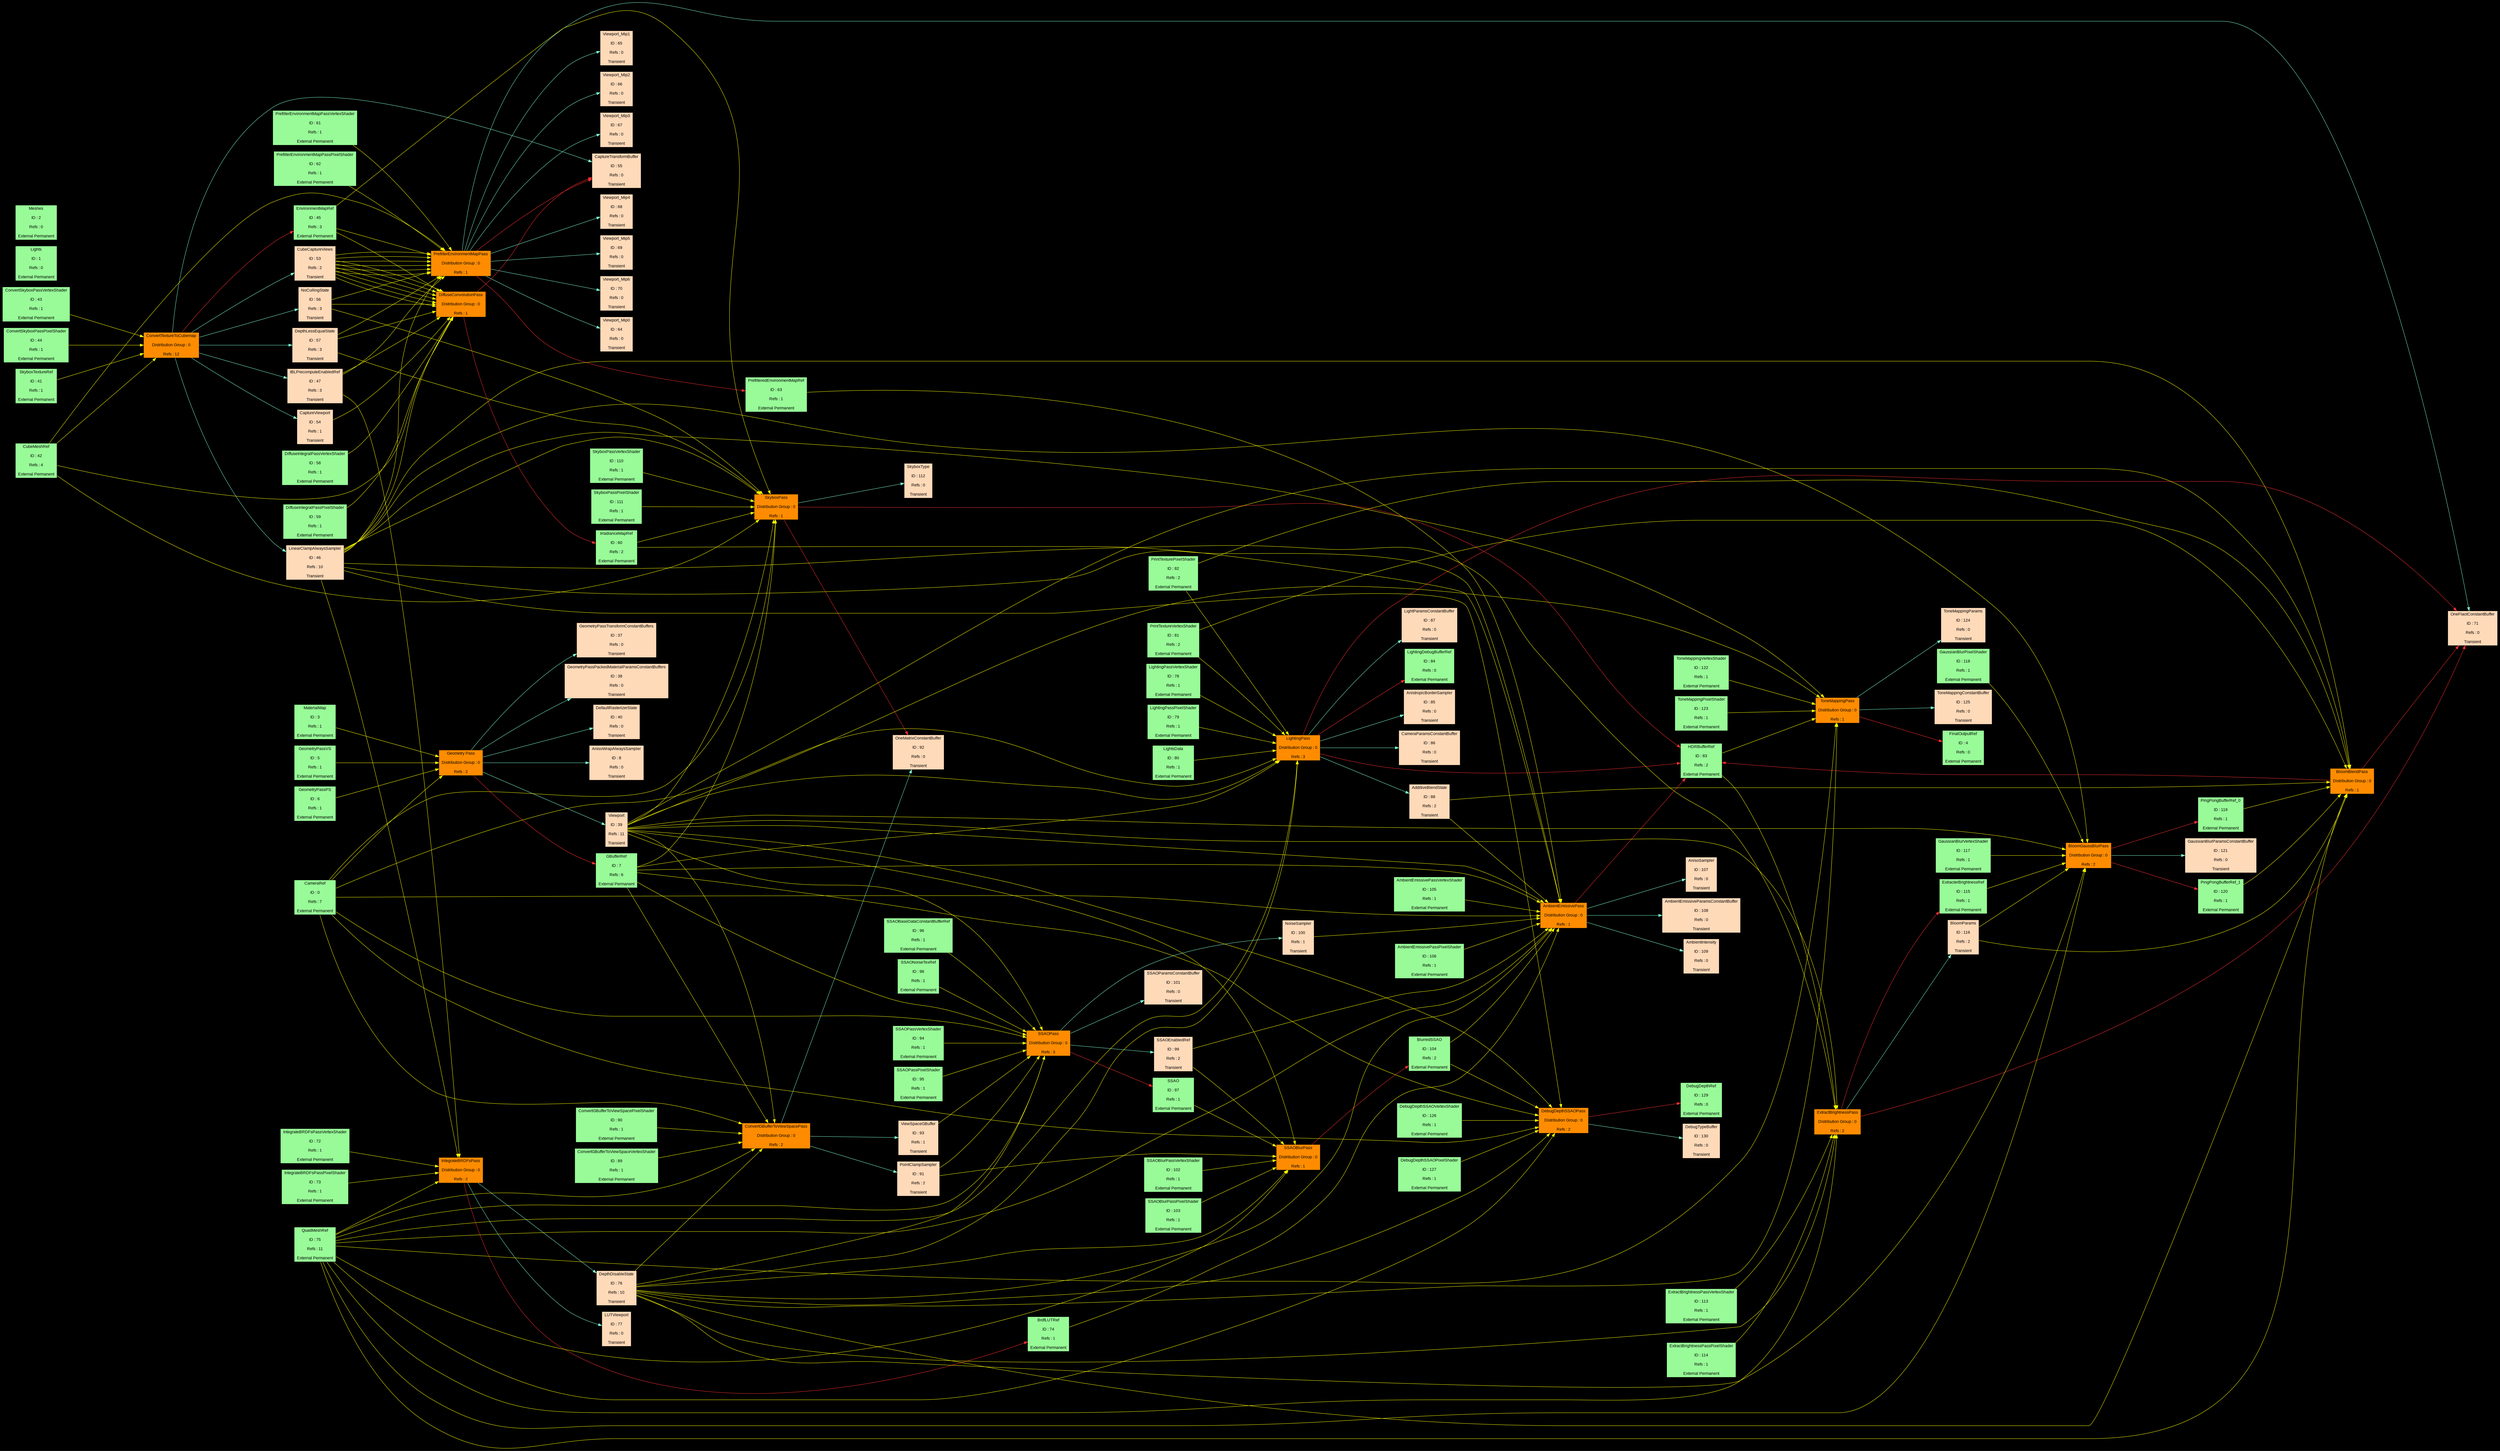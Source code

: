 digraph FrameGraph 
{
splines=true
graph [pad="0.1", nodestep="0.6", ranksep="3"]
rankdir = LR
bgcolor = black
node [shape=rectangle, fontname="arial", fontsize=12, fontcolor=black]
edge [fontname="arial", fontsize=12, fontcolor=white]
"Geometry Pass" [label="Geometry Pass
\nDistribution Group : 0
\nRefs : 2", style=filled, fillcolor=darkorange];
"ConvertTextureToCubemap" [label="ConvertTextureToCubemap
\nDistribution Group : 0
\nRefs : 12", style=filled, fillcolor=darkorange];
"DiffuseConvolutionPass" [label="DiffuseConvolutionPass
\nDistribution Group : 0
\nRefs : 1", style=filled, fillcolor=darkorange];
"PrefilterEnvironmentMapPass" [label="PrefilterEnvironmentMapPass
\nDistribution Group : 0
\nRefs : 1", style=filled, fillcolor=darkorange];
"IntegrateBRDFsPass" [label="IntegrateBRDFsPass
\nDistribution Group : 0
\nRefs : 2", style=filled, fillcolor=darkorange];
"LightingPass" [label="LightingPass
\nDistribution Group : 0
\nRefs : 3", style=filled, fillcolor=darkorange];
"ConvertGBufferToViewSpacePass" [label="ConvertGBufferToViewSpacePass
\nDistribution Group : 0
\nRefs : 2", style=filled, fillcolor=darkorange];
"SSAOPass" [label="SSAOPass
\nDistribution Group : 0
\nRefs : 3", style=filled, fillcolor=darkorange];
"SSAOBlurPass" [label="SSAOBlurPass
\nDistribution Group : 0
\nRefs : 1", style=filled, fillcolor=darkorange];
"AmbientEmissivePass" [label="AmbientEmissivePass
\nDistribution Group : 0
\nRefs : 1", style=filled, fillcolor=darkorange];
"SkyboxPass" [label="SkyboxPass
\nDistribution Group : 0
\nRefs : 1", style=filled, fillcolor=darkorange];
"ExtractBrightnessPass" [label="ExtractBrightnessPass
\nDistribution Group : 0
\nRefs : 2", style=filled, fillcolor=darkorange];
"BloomGaussBlurPass" [label="BloomGaussBlurPass
\nDistribution Group : 0
\nRefs : 2", style=filled, fillcolor=darkorange];
"BloomBlendPass" [label="BloomBlendPass
\nDistribution Group : 0
\nRefs : 1", style=filled, fillcolor=darkorange];
"ToneMappingPass" [label="ToneMappingPass
\nDistribution Group : 0
\nRefs : 1", style=filled, fillcolor=darkorange];
"DebugDepthSSAOPass" [label="DebugDepthSSAOPass
\nDistribution Group : 0
\nRefs : 2", style=filled, fillcolor=darkorange];
"CameraRef" [label="CameraRef
\nID : 0
\nRefs : 7
\nExternal Permanent", style=filled, fillcolor=palegreen]
"Lights" [label="Lights
\nID : 1
\nRefs : 0
\nExternal Permanent", style=filled, fillcolor=palegreen]
"Meshes" [label="Meshes
\nID : 2
\nRefs : 0
\nExternal Permanent", style=filled, fillcolor=palegreen]
"MaterialMap" [label="MaterialMap
\nID : 3
\nRefs : 1
\nExternal Permanent", style=filled, fillcolor=palegreen]
"FinalOutputRef" [label="FinalOutputRef
\nID : 4
\nRefs : 0
\nExternal Permanent", style=filled, fillcolor=palegreen]
"GeometryPassVS" [label="GeometryPassVS
\nID : 5
\nRefs : 1
\nExternal Permanent", style=filled, fillcolor=palegreen]
"GeometryPassPS" [label="GeometryPassPS
\nID : 6
\nRefs : 1
\nExternal Permanent", style=filled, fillcolor=palegreen]
"GBufferRef" [label="GBufferRef
\nID : 7
\nRefs : 6
\nExternal Permanent", style=filled, fillcolor=palegreen]
"AnisoWrapAlwaysSampler" [label="AnisoWrapAlwaysSampler
\nID : 8
\nRefs : 0
\nTransient", style=filled, fillcolor=peachpuff]
"GeometryPassTransformConstantBuffers" [label="GeometryPassTransformConstantBuffers
\nID : 9
\nRefs : 0
\nTransient", style=filled, fillcolor=peachpuff]
"GeometryPassPackedMaterialParamsConstantBuffers" [label="GeometryPassPackedMaterialParamsConstantBuffers
\nID : 10
\nRefs : 0
\nTransient", style=filled, fillcolor=peachpuff]
"GeometryPassTransformConstantBuffers" [label="GeometryPassTransformConstantBuffers
\nID : 11
\nRefs : 0
\nTransient", style=filled, fillcolor=peachpuff]
"GeometryPassPackedMaterialParamsConstantBuffers" [label="GeometryPassPackedMaterialParamsConstantBuffers
\nID : 12
\nRefs : 0
\nTransient", style=filled, fillcolor=peachpuff]
"GeometryPassTransformConstantBuffers" [label="GeometryPassTransformConstantBuffers
\nID : 13
\nRefs : 0
\nTransient", style=filled, fillcolor=peachpuff]
"GeometryPassPackedMaterialParamsConstantBuffers" [label="GeometryPassPackedMaterialParamsConstantBuffers
\nID : 14
\nRefs : 0
\nTransient", style=filled, fillcolor=peachpuff]
"GeometryPassTransformConstantBuffers" [label="GeometryPassTransformConstantBuffers
\nID : 15
\nRefs : 0
\nTransient", style=filled, fillcolor=peachpuff]
"GeometryPassPackedMaterialParamsConstantBuffers" [label="GeometryPassPackedMaterialParamsConstantBuffers
\nID : 16
\nRefs : 0
\nTransient", style=filled, fillcolor=peachpuff]
"GeometryPassTransformConstantBuffers" [label="GeometryPassTransformConstantBuffers
\nID : 17
\nRefs : 0
\nTransient", style=filled, fillcolor=peachpuff]
"GeometryPassPackedMaterialParamsConstantBuffers" [label="GeometryPassPackedMaterialParamsConstantBuffers
\nID : 18
\nRefs : 0
\nTransient", style=filled, fillcolor=peachpuff]
"GeometryPassTransformConstantBuffers" [label="GeometryPassTransformConstantBuffers
\nID : 19
\nRefs : 0
\nTransient", style=filled, fillcolor=peachpuff]
"GeometryPassPackedMaterialParamsConstantBuffers" [label="GeometryPassPackedMaterialParamsConstantBuffers
\nID : 20
\nRefs : 0
\nTransient", style=filled, fillcolor=peachpuff]
"GeometryPassTransformConstantBuffers" [label="GeometryPassTransformConstantBuffers
\nID : 21
\nRefs : 0
\nTransient", style=filled, fillcolor=peachpuff]
"GeometryPassPackedMaterialParamsConstantBuffers" [label="GeometryPassPackedMaterialParamsConstantBuffers
\nID : 22
\nRefs : 0
\nTransient", style=filled, fillcolor=peachpuff]
"GeometryPassTransformConstantBuffers" [label="GeometryPassTransformConstantBuffers
\nID : 23
\nRefs : 0
\nTransient", style=filled, fillcolor=peachpuff]
"GeometryPassPackedMaterialParamsConstantBuffers" [label="GeometryPassPackedMaterialParamsConstantBuffers
\nID : 24
\nRefs : 0
\nTransient", style=filled, fillcolor=peachpuff]
"GeometryPassTransformConstantBuffers" [label="GeometryPassTransformConstantBuffers
\nID : 25
\nRefs : 0
\nTransient", style=filled, fillcolor=peachpuff]
"GeometryPassPackedMaterialParamsConstantBuffers" [label="GeometryPassPackedMaterialParamsConstantBuffers
\nID : 26
\nRefs : 0
\nTransient", style=filled, fillcolor=peachpuff]
"GeometryPassTransformConstantBuffers" [label="GeometryPassTransformConstantBuffers
\nID : 27
\nRefs : 0
\nTransient", style=filled, fillcolor=peachpuff]
"GeometryPassPackedMaterialParamsConstantBuffers" [label="GeometryPassPackedMaterialParamsConstantBuffers
\nID : 28
\nRefs : 0
\nTransient", style=filled, fillcolor=peachpuff]
"GeometryPassTransformConstantBuffers" [label="GeometryPassTransformConstantBuffers
\nID : 29
\nRefs : 0
\nTransient", style=filled, fillcolor=peachpuff]
"GeometryPassPackedMaterialParamsConstantBuffers" [label="GeometryPassPackedMaterialParamsConstantBuffers
\nID : 30
\nRefs : 0
\nTransient", style=filled, fillcolor=peachpuff]
"GeometryPassTransformConstantBuffers" [label="GeometryPassTransformConstantBuffers
\nID : 31
\nRefs : 0
\nTransient", style=filled, fillcolor=peachpuff]
"GeometryPassPackedMaterialParamsConstantBuffers" [label="GeometryPassPackedMaterialParamsConstantBuffers
\nID : 32
\nRefs : 0
\nTransient", style=filled, fillcolor=peachpuff]
"GeometryPassTransformConstantBuffers" [label="GeometryPassTransformConstantBuffers
\nID : 33
\nRefs : 0
\nTransient", style=filled, fillcolor=peachpuff]
"GeometryPassPackedMaterialParamsConstantBuffers" [label="GeometryPassPackedMaterialParamsConstantBuffers
\nID : 34
\nRefs : 0
\nTransient", style=filled, fillcolor=peachpuff]
"GeometryPassTransformConstantBuffers" [label="GeometryPassTransformConstantBuffers
\nID : 35
\nRefs : 0
\nTransient", style=filled, fillcolor=peachpuff]
"GeometryPassPackedMaterialParamsConstantBuffers" [label="GeometryPassPackedMaterialParamsConstantBuffers
\nID : 36
\nRefs : 0
\nTransient", style=filled, fillcolor=peachpuff]
"GeometryPassTransformConstantBuffers" [label="GeometryPassTransformConstantBuffers
\nID : 37
\nRefs : 0
\nTransient", style=filled, fillcolor=peachpuff]
"GeometryPassPackedMaterialParamsConstantBuffers" [label="GeometryPassPackedMaterialParamsConstantBuffers
\nID : 38
\nRefs : 0
\nTransient", style=filled, fillcolor=peachpuff]
"Viewport" [label="Viewport
\nID : 39
\nRefs : 11
\nTransient", style=filled, fillcolor=peachpuff]
"DefaultRasterizerState" [label="DefaultRasterizerState
\nID : 40
\nRefs : 0
\nTransient", style=filled, fillcolor=peachpuff]
"SkyboxTextureRef" [label="SkyboxTextureRef
\nID : 41
\nRefs : 1
\nExternal Permanent", style=filled, fillcolor=palegreen]
"CubeMeshRef" [label="CubeMeshRef
\nID : 42
\nRefs : 4
\nExternal Permanent", style=filled, fillcolor=palegreen]
"ConvertSkyboxPassVertexShader" [label="ConvertSkyboxPassVertexShader
\nID : 43
\nRefs : 1
\nExternal Permanent", style=filled, fillcolor=palegreen]
"ConvertSkyboxPassPixelShader" [label="ConvertSkyboxPassPixelShader
\nID : 44
\nRefs : 1
\nExternal Permanent", style=filled, fillcolor=palegreen]
"EnvironmentMapRef" [label="EnvironmentMapRef
\nID : 45
\nRefs : 3
\nExternal Permanent", style=filled, fillcolor=palegreen]
"LinearClampAlwaysSampler" [label="LinearClampAlwaysSampler
\nID : 46
\nRefs : 10
\nTransient", style=filled, fillcolor=peachpuff]
"IBLPrecomputeEnabledRef" [label="IBLPrecomputeEnabledRef
\nID : 47
\nRefs : 3
\nTransient", style=filled, fillcolor=peachpuff]
"CubeCaptureViews" [label="CubeCaptureViews
\nID : 48
\nRefs : 2
\nTransient", style=filled, fillcolor=peachpuff]
"CubeCaptureViews" [label="CubeCaptureViews
\nID : 49
\nRefs : 2
\nTransient", style=filled, fillcolor=peachpuff]
"CubeCaptureViews" [label="CubeCaptureViews
\nID : 50
\nRefs : 2
\nTransient", style=filled, fillcolor=peachpuff]
"CubeCaptureViews" [label="CubeCaptureViews
\nID : 51
\nRefs : 2
\nTransient", style=filled, fillcolor=peachpuff]
"CubeCaptureViews" [label="CubeCaptureViews
\nID : 52
\nRefs : 2
\nTransient", style=filled, fillcolor=peachpuff]
"CubeCaptureViews" [label="CubeCaptureViews
\nID : 53
\nRefs : 2
\nTransient", style=filled, fillcolor=peachpuff]
"CaptureViewport" [label="CaptureViewport
\nID : 54
\nRefs : 1
\nTransient", style=filled, fillcolor=peachpuff]
"CaptureTransformBuffer" [label="CaptureTransformBuffer
\nID : 55
\nRefs : 0
\nTransient", style=filled, fillcolor=peachpuff]
"NoCullingState" [label="NoCullingState
\nID : 56
\nRefs : 3
\nTransient", style=filled, fillcolor=peachpuff]
"DepthLessEqualState" [label="DepthLessEqualState
\nID : 57
\nRefs : 3
\nTransient", style=filled, fillcolor=peachpuff]
"DiffuseIntegralPassVertexShader" [label="DiffuseIntegralPassVertexShader
\nID : 58
\nRefs : 1
\nExternal Permanent", style=filled, fillcolor=palegreen]
"DiffuseIntegralPassPixelShader" [label="DiffuseIntegralPassPixelShader
\nID : 59
\nRefs : 1
\nExternal Permanent", style=filled, fillcolor=palegreen]
"IrradianceMapRef" [label="IrradianceMapRef
\nID : 60
\nRefs : 2
\nExternal Permanent", style=filled, fillcolor=palegreen]
"PrefilterEnvironmentMapPassVertexShader" [label="PrefilterEnvironmentMapPassVertexShader
\nID : 61
\nRefs : 1
\nExternal Permanent", style=filled, fillcolor=palegreen]
"PrefilterEnvironmentMapPassPixelShader" [label="PrefilterEnvironmentMapPassPixelShader
\nID : 62
\nRefs : 1
\nExternal Permanent", style=filled, fillcolor=palegreen]
"PrefilteredEnvironmentMapRef" [label="PrefilteredEnvironmentMapRef
\nID : 63
\nRefs : 1
\nExternal Permanent", style=filled, fillcolor=palegreen]
"Viewport_Mip0" [label="Viewport_Mip0
\nID : 64
\nRefs : 0
\nTransient", style=filled, fillcolor=peachpuff]
"Viewport_Mip1" [label="Viewport_Mip1
\nID : 65
\nRefs : 0
\nTransient", style=filled, fillcolor=peachpuff]
"Viewport_Mip2" [label="Viewport_Mip2
\nID : 66
\nRefs : 0
\nTransient", style=filled, fillcolor=peachpuff]
"Viewport_Mip3" [label="Viewport_Mip3
\nID : 67
\nRefs : 0
\nTransient", style=filled, fillcolor=peachpuff]
"Viewport_Mip4" [label="Viewport_Mip4
\nID : 68
\nRefs : 0
\nTransient", style=filled, fillcolor=peachpuff]
"Viewport_Mip5" [label="Viewport_Mip5
\nID : 69
\nRefs : 0
\nTransient", style=filled, fillcolor=peachpuff]
"Viewport_Mip6" [label="Viewport_Mip6
\nID : 70
\nRefs : 0
\nTransient", style=filled, fillcolor=peachpuff]
"OneFlaotConstantBuffer" [label="OneFlaotConstantBuffer
\nID : 71
\nRefs : 0
\nTransient", style=filled, fillcolor=peachpuff]
"IntegrateBRDFsPassVertexShader" [label="IntegrateBRDFsPassVertexShader
\nID : 72
\nRefs : 1
\nExternal Permanent", style=filled, fillcolor=palegreen]
"IntegrateBRDFsPassPixelShader" [label="IntegrateBRDFsPassPixelShader
\nID : 73
\nRefs : 1
\nExternal Permanent", style=filled, fillcolor=palegreen]
"BrdfLUTRef" [label="BrdfLUTRef
\nID : 74
\nRefs : 1
\nExternal Permanent", style=filled, fillcolor=palegreen]
"QuadMeshRef" [label="QuadMeshRef
\nID : 75
\nRefs : 11
\nExternal Permanent", style=filled, fillcolor=palegreen]
"DepthDisableState" [label="DepthDisableState
\nID : 76
\nRefs : 10
\nTransient", style=filled, fillcolor=peachpuff]
"LUTViewport" [label="LUTViewport
\nID : 77
\nRefs : 0
\nTransient", style=filled, fillcolor=peachpuff]
"LightingPassVertexShader" [label="LightingPassVertexShader
\nID : 78
\nRefs : 1
\nExternal Permanent", style=filled, fillcolor=palegreen]
"LightingPassPixelShader" [label="LightingPassPixelShader
\nID : 79
\nRefs : 1
\nExternal Permanent", style=filled, fillcolor=palegreen]
"LightsData" [label="LightsData
\nID : 80
\nRefs : 1
\nExternal Permanent", style=filled, fillcolor=palegreen]
"PrintTextureVertexShader" [label="PrintTextureVertexShader
\nID : 81
\nRefs : 2
\nExternal Permanent", style=filled, fillcolor=palegreen]
"PrintTexturePixelShader" [label="PrintTexturePixelShader
\nID : 82
\nRefs : 2
\nExternal Permanent", style=filled, fillcolor=palegreen]
"HDRBufferRef" [label="HDRBufferRef
\nID : 83
\nRefs : 2
\nExternal Permanent", style=filled, fillcolor=palegreen]
"LightingDebugBufferRef" [label="LightingDebugBufferRef
\nID : 84
\nRefs : 0
\nExternal Permanent", style=filled, fillcolor=palegreen]
"AnistropicBorderSampler" [label="AnistropicBorderSampler
\nID : 85
\nRefs : 0
\nTransient", style=filled, fillcolor=peachpuff]
"CameraParamsConstantBuffer" [label="CameraParamsConstantBuffer
\nID : 86
\nRefs : 0
\nTransient", style=filled, fillcolor=peachpuff]
"LightParamsConstantBuffer" [label="LightParamsConstantBuffer
\nID : 87
\nRefs : 0
\nTransient", style=filled, fillcolor=peachpuff]
"AdditiveBlendState" [label="AdditiveBlendState
\nID : 88
\nRefs : 2
\nTransient", style=filled, fillcolor=peachpuff]
"ConvertGBufferToViewSpaceVertexShader" [label="ConvertGBufferToViewSpaceVertexShader
\nID : 89
\nRefs : 1
\nExternal Permanent", style=filled, fillcolor=palegreen]
"ConvertGBufferToViewSpacePixelShader" [label="ConvertGBufferToViewSpacePixelShader
\nID : 90
\nRefs : 1
\nExternal Permanent", style=filled, fillcolor=palegreen]
"PointClampSampler" [label="PointClampSampler
\nID : 91
\nRefs : 2
\nTransient", style=filled, fillcolor=peachpuff]
"OneMatrixConstantBuffer" [label="OneMatrixConstantBuffer
\nID : 92
\nRefs : 0
\nTransient", style=filled, fillcolor=peachpuff]
"ViewSpaceGBuffer" [label="ViewSpaceGBuffer
\nID : 93
\nRefs : 1
\nTransient", style=filled, fillcolor=peachpuff]
"SSAOPassVertexShader" [label="SSAOPassVertexShader
\nID : 94
\nRefs : 1
\nExternal Permanent", style=filled, fillcolor=palegreen]
"SSAOPassPixelShader" [label="SSAOPassPixelShader
\nID : 95
\nRefs : 1
\nExternal Permanent", style=filled, fillcolor=palegreen]
"SSAOBaseDataConstantBufferRef" [label="SSAOBaseDataConstantBufferRef
\nID : 96
\nRefs : 1
\nExternal Permanent", style=filled, fillcolor=palegreen]
"SSAO" [label="SSAO
\nID : 97
\nRefs : 1
\nExternal Permanent", style=filled, fillcolor=palegreen]
"SSAONoiseTexRef" [label="SSAONoiseTexRef
\nID : 98
\nRefs : 1
\nExternal Permanent", style=filled, fillcolor=palegreen]
"SSAOEnabledRef" [label="SSAOEnabledRef
\nID : 99
\nRefs : 2
\nTransient", style=filled, fillcolor=peachpuff]
"NoiseSampler" [label="NoiseSampler
\nID : 100
\nRefs : 1
\nTransient", style=filled, fillcolor=peachpuff]
"SSAOParamsConstantBuffer" [label="SSAOParamsConstantBuffer
\nID : 101
\nRefs : 0
\nTransient", style=filled, fillcolor=peachpuff]
"SSAOBlurPassVertexShader" [label="SSAOBlurPassVertexShader
\nID : 102
\nRefs : 1
\nExternal Permanent", style=filled, fillcolor=palegreen]
"SSAOBlurPassPixelShader" [label="SSAOBlurPassPixelShader
\nID : 103
\nRefs : 1
\nExternal Permanent", style=filled, fillcolor=palegreen]
"BlurredSSAO" [label="BlurredSSAO
\nID : 104
\nRefs : 2
\nExternal Permanent", style=filled, fillcolor=palegreen]
"AmbientEmissivePassVertexShader" [label="AmbientEmissivePassVertexShader
\nID : 105
\nRefs : 1
\nExternal Permanent", style=filled, fillcolor=palegreen]
"AmbientEmissivePassPixelShader" [label="AmbientEmissivePassPixelShader
\nID : 106
\nRefs : 1
\nExternal Permanent", style=filled, fillcolor=palegreen]
"AnisoSampler" [label="AnisoSampler
\nID : 107
\nRefs : 0
\nTransient", style=filled, fillcolor=peachpuff]
"AmbientEmissiveParamsConstantBuffer" [label="AmbientEmissiveParamsConstantBuffer
\nID : 108
\nRefs : 0
\nTransient", style=filled, fillcolor=peachpuff]
"AmbientIntensity" [label="AmbientIntensity
\nID : 109
\nRefs : 0
\nTransient", style=filled, fillcolor=peachpuff]
"SkyboxPassVertexShader" [label="SkyboxPassVertexShader
\nID : 110
\nRefs : 1
\nExternal Permanent", style=filled, fillcolor=palegreen]
"SkyboxPassPixelShader" [label="SkyboxPassPixelShader
\nID : 111
\nRefs : 1
\nExternal Permanent", style=filled, fillcolor=palegreen]
"SkyboxType" [label="SkyboxType
\nID : 112
\nRefs : 0
\nTransient", style=filled, fillcolor=peachpuff]
"ExtractBrightnessPassVertexShader" [label="ExtractBrightnessPassVertexShader
\nID : 113
\nRefs : 1
\nExternal Permanent", style=filled, fillcolor=palegreen]
"ExtractBrightnessPassPixelShader" [label="ExtractBrightnessPassPixelShader
\nID : 114
\nRefs : 1
\nExternal Permanent", style=filled, fillcolor=palegreen]
"ExtracterBrightnessRef" [label="ExtracterBrightnessRef
\nID : 115
\nRefs : 1
\nExternal Permanent", style=filled, fillcolor=palegreen]
"BloomParams" [label="BloomParams
\nID : 116
\nRefs : 2
\nTransient", style=filled, fillcolor=peachpuff]
"GaussianBlurVertexShader" [label="GaussianBlurVertexShader
\nID : 117
\nRefs : 1
\nExternal Permanent", style=filled, fillcolor=palegreen]
"GaussianBlurPixelShader" [label="GaussianBlurPixelShader
\nID : 118
\nRefs : 1
\nExternal Permanent", style=filled, fillcolor=palegreen]
"PingPongBufferRef_0" [label="PingPongBufferRef_0
\nID : 119
\nRefs : 1
\nExternal Permanent", style=filled, fillcolor=palegreen]
"PingPongBufferRef_1" [label="PingPongBufferRef_1
\nID : 120
\nRefs : 1
\nExternal Permanent", style=filled, fillcolor=palegreen]
"GaussianBlurParamsConstantBuffer" [label="GaussianBlurParamsConstantBuffer
\nID : 121
\nRefs : 0
\nTransient", style=filled, fillcolor=peachpuff]
"ToneMappingVertexShader" [label="ToneMappingVertexShader
\nID : 122
\nRefs : 1
\nExternal Permanent", style=filled, fillcolor=palegreen]
"ToneMappingPixelShader" [label="ToneMappingPixelShader
\nID : 123
\nRefs : 1
\nExternal Permanent", style=filled, fillcolor=palegreen]
"ToneMappingParams" [label="ToneMappingParams
\nID : 124
\nRefs : 0
\nTransient", style=filled, fillcolor=peachpuff]
"ToneMappingConstantBuffer" [label="ToneMappingConstantBuffer
\nID : 125
\nRefs : 0
\nTransient", style=filled, fillcolor=peachpuff]
"DebugDepthSSAOVertexShader" [label="DebugDepthSSAOVertexShader
\nID : 126
\nRefs : 1
\nExternal Permanent", style=filled, fillcolor=palegreen]
"DebugDepthSSAOPixelShader" [label="DebugDepthSSAOPixelShader
\nID : 127
\nRefs : 1
\nExternal Permanent", style=filled, fillcolor=palegreen]
"DebugDepthRef" [label="DebugDepthRef
\nID : 128
\nRefs : 0
\nExternal Permanent", style=filled, fillcolor=palegreen]
"DebugDepthRef" [label="DebugDepthRef
\nID : 129
\nRefs : 0
\nExternal Permanent", style=filled, fillcolor=palegreen]
"DebugTypeBuffer" [label="DebugTypeBuffer
\nID : 130
\nRefs : 0
\nTransient", style=filled, fillcolor=peachpuff]
"Geometry Pass" -> { "AnisoWrapAlwaysSampler" "GeometryPassTransformConstantBuffers" "GeometryPassPackedMaterialParamsConstantBuffers" "GeometryPassTransformConstantBuffers" "GeometryPassPackedMaterialParamsConstantBuffers" "GeometryPassTransformConstantBuffers" "GeometryPassPackedMaterialParamsConstantBuffers" "GeometryPassTransformConstantBuffers" "GeometryPassPackedMaterialParamsConstantBuffers" "GeometryPassTransformConstantBuffers" "GeometryPassPackedMaterialParamsConstantBuffers" "GeometryPassTransformConstantBuffers" "GeometryPassPackedMaterialParamsConstantBuffers" "GeometryPassTransformConstantBuffers" "GeometryPassPackedMaterialParamsConstantBuffers" "GeometryPassTransformConstantBuffers" "GeometryPassPackedMaterialParamsConstantBuffers" "GeometryPassTransformConstantBuffers" "GeometryPassPackedMaterialParamsConstantBuffers" "GeometryPassTransformConstantBuffers" "GeometryPassPackedMaterialParamsConstantBuffers" "GeometryPassTransformConstantBuffers" "GeometryPassPackedMaterialParamsConstantBuffers" "GeometryPassTransformConstantBuffers" "GeometryPassPackedMaterialParamsConstantBuffers" "GeometryPassTransformConstantBuffers" "GeometryPassPackedMaterialParamsConstantBuffers" "GeometryPassTransformConstantBuffers" "GeometryPassPackedMaterialParamsConstantBuffers" "GeometryPassTransformConstantBuffers" "GeometryPassPackedMaterialParamsConstantBuffers" "Viewport" "DefaultRasterizerState" } [color=aquamarine]
"Geometry Pass" -> { "GBufferRef" } [color=firebrick1]
"ConvertTextureToCubemap" -> { "LinearClampAlwaysSampler" "IBLPrecomputeEnabledRef" "CubeCaptureViews" "CubeCaptureViews" "CubeCaptureViews" "CubeCaptureViews" "CubeCaptureViews" "CubeCaptureViews" "CaptureViewport" "CaptureTransformBuffer" "NoCullingState" "DepthLessEqualState" } [color=aquamarine]
"ConvertTextureToCubemap" -> { "EnvironmentMapRef" } [color=firebrick1]
"DiffuseConvolutionPass" -> { } [color=aquamarine]
"DiffuseConvolutionPass" -> { "CaptureTransformBuffer" "IrradianceMapRef" } [color=firebrick1]
"PrefilterEnvironmentMapPass" -> { "Viewport_Mip0" "Viewport_Mip1" "Viewport_Mip2" "Viewport_Mip3" "Viewport_Mip4" "Viewport_Mip5" "Viewport_Mip6" "OneFlaotConstantBuffer" } [color=aquamarine]
"PrefilterEnvironmentMapPass" -> { "CaptureTransformBuffer" "PrefilteredEnvironmentMapRef" } [color=firebrick1]
"IntegrateBRDFsPass" -> { "DepthDisableState" "LUTViewport" } [color=aquamarine]
"IntegrateBRDFsPass" -> { "BrdfLUTRef" } [color=firebrick1]
"LightingPass" -> { "AnistropicBorderSampler" "CameraParamsConstantBuffer" "LightParamsConstantBuffer" "AdditiveBlendState" } [color=aquamarine]
"LightingPass" -> { "OneFlaotConstantBuffer" "LightingDebugBufferRef" "HDRBufferRef" } [color=firebrick1]
"ConvertGBufferToViewSpacePass" -> { "PointClampSampler" "OneMatrixConstantBuffer" "ViewSpaceGBuffer" } [color=aquamarine]
"ConvertGBufferToViewSpacePass" -> { } [color=firebrick1]
"SSAOPass" -> { "SSAOEnabledRef" "NoiseSampler" "SSAOParamsConstantBuffer" } [color=aquamarine]
"SSAOPass" -> { "SSAO" } [color=firebrick1]
"SSAOBlurPass" -> { } [color=aquamarine]
"SSAOBlurPass" -> { "BlurredSSAO" } [color=firebrick1]
"AmbientEmissivePass" -> { "AnisoSampler" "AmbientEmissiveParamsConstantBuffer" "AmbientIntensity" } [color=aquamarine]
"AmbientEmissivePass" -> { "HDRBufferRef" } [color=firebrick1]
"SkyboxPass" -> { "SkyboxType" } [color=aquamarine]
"SkyboxPass" -> { "OneMatrixConstantBuffer" "HDRBufferRef" } [color=firebrick1]
"ExtractBrightnessPass" -> { "BloomParams" } [color=aquamarine]
"ExtractBrightnessPass" -> { "OneFlaotConstantBuffer" "ExtracterBrightnessRef" } [color=firebrick1]
"BloomGaussBlurPass" -> { "GaussianBlurParamsConstantBuffer" } [color=aquamarine]
"BloomGaussBlurPass" -> { "PingPongBufferRef_0" "PingPongBufferRef_1" } [color=firebrick1]
"BloomBlendPass" -> { } [color=aquamarine]
"BloomBlendPass" -> { "OneFlaotConstantBuffer" "HDRBufferRef" } [color=firebrick1]
"ToneMappingPass" -> { "ToneMappingParams" "ToneMappingConstantBuffer" } [color=aquamarine]
"ToneMappingPass" -> { "FinalOutputRef" } [color=firebrick1]
"DebugDepthSSAOPass" -> { "DebugTypeBuffer" } [color=aquamarine]
"DebugDepthSSAOPass" -> { "DebugDepthRef" "DebugDepthRef" } [color=firebrick1]

"CameraRef" -> { "Geometry Pass" "LightingPass" "ConvertGBufferToViewSpacePass" "SSAOPass" "AmbientEmissivePass" "SkyboxPass" "DebugDepthSSAOPass" } [color=yellow]
"Lights" -> { } [color=yellow]
"Meshes" -> { } [color=yellow]
"MaterialMap" -> { "Geometry Pass" } [color=yellow]
"FinalOutputRef" -> { } [color=yellow]
"GeometryPassVS" -> { "Geometry Pass" } [color=yellow]
"GeometryPassPS" -> { "Geometry Pass" } [color=yellow]
"GBufferRef" -> { "LightingPass" "ConvertGBufferToViewSpacePass" "SSAOPass" "AmbientEmissivePass" "SkyboxPass" "DebugDepthSSAOPass" } [color=yellow]
"AnisoWrapAlwaysSampler" -> { } [color=yellow]
"GeometryPassTransformConstantBuffers" -> { } [color=yellow]
"GeometryPassPackedMaterialParamsConstantBuffers" -> { } [color=yellow]
"GeometryPassTransformConstantBuffers" -> { } [color=yellow]
"GeometryPassPackedMaterialParamsConstantBuffers" -> { } [color=yellow]
"GeometryPassTransformConstantBuffers" -> { } [color=yellow]
"GeometryPassPackedMaterialParamsConstantBuffers" -> { } [color=yellow]
"GeometryPassTransformConstantBuffers" -> { } [color=yellow]
"GeometryPassPackedMaterialParamsConstantBuffers" -> { } [color=yellow]
"GeometryPassTransformConstantBuffers" -> { } [color=yellow]
"GeometryPassPackedMaterialParamsConstantBuffers" -> { } [color=yellow]
"GeometryPassTransformConstantBuffers" -> { } [color=yellow]
"GeometryPassPackedMaterialParamsConstantBuffers" -> { } [color=yellow]
"GeometryPassTransformConstantBuffers" -> { } [color=yellow]
"GeometryPassPackedMaterialParamsConstantBuffers" -> { } [color=yellow]
"GeometryPassTransformConstantBuffers" -> { } [color=yellow]
"GeometryPassPackedMaterialParamsConstantBuffers" -> { } [color=yellow]
"GeometryPassTransformConstantBuffers" -> { } [color=yellow]
"GeometryPassPackedMaterialParamsConstantBuffers" -> { } [color=yellow]
"GeometryPassTransformConstantBuffers" -> { } [color=yellow]
"GeometryPassPackedMaterialParamsConstantBuffers" -> { } [color=yellow]
"GeometryPassTransformConstantBuffers" -> { } [color=yellow]
"GeometryPassPackedMaterialParamsConstantBuffers" -> { } [color=yellow]
"GeometryPassTransformConstantBuffers" -> { } [color=yellow]
"GeometryPassPackedMaterialParamsConstantBuffers" -> { } [color=yellow]
"GeometryPassTransformConstantBuffers" -> { } [color=yellow]
"GeometryPassPackedMaterialParamsConstantBuffers" -> { } [color=yellow]
"GeometryPassTransformConstantBuffers" -> { } [color=yellow]
"GeometryPassPackedMaterialParamsConstantBuffers" -> { } [color=yellow]
"GeometryPassTransformConstantBuffers" -> { } [color=yellow]
"GeometryPassPackedMaterialParamsConstantBuffers" -> { } [color=yellow]
"Viewport" -> { "LightingPass" "ConvertGBufferToViewSpacePass" "SSAOPass" "SSAOBlurPass" "AmbientEmissivePass" "SkyboxPass" "ExtractBrightnessPass" "BloomGaussBlurPass" "BloomBlendPass" "ToneMappingPass" "DebugDepthSSAOPass" } [color=yellow]
"DefaultRasterizerState" -> { } [color=yellow]
"SkyboxTextureRef" -> { "ConvertTextureToCubemap" } [color=yellow]
"CubeMeshRef" -> { "ConvertTextureToCubemap" "DiffuseConvolutionPass" "PrefilterEnvironmentMapPass" "SkyboxPass" } [color=yellow]
"ConvertSkyboxPassVertexShader" -> { "ConvertTextureToCubemap" } [color=yellow]
"ConvertSkyboxPassPixelShader" -> { "ConvertTextureToCubemap" } [color=yellow]
"EnvironmentMapRef" -> { "DiffuseConvolutionPass" "PrefilterEnvironmentMapPass" "SkyboxPass" } [color=yellow]
"LinearClampAlwaysSampler" -> { "DiffuseConvolutionPass" "PrefilterEnvironmentMapPass" "IntegrateBRDFsPass" "AmbientEmissivePass" "SkyboxPass" "ExtractBrightnessPass" "BloomGaussBlurPass" "BloomBlendPass" "ToneMappingPass" "DebugDepthSSAOPass" } [color=yellow]
"IBLPrecomputeEnabledRef" -> { "DiffuseConvolutionPass" "PrefilterEnvironmentMapPass" "IntegrateBRDFsPass" } [color=yellow]
"CubeCaptureViews" -> { "DiffuseConvolutionPass" "PrefilterEnvironmentMapPass" } [color=yellow]
"CubeCaptureViews" -> { "DiffuseConvolutionPass" "PrefilterEnvironmentMapPass" } [color=yellow]
"CubeCaptureViews" -> { "DiffuseConvolutionPass" "PrefilterEnvironmentMapPass" } [color=yellow]
"CubeCaptureViews" -> { "DiffuseConvolutionPass" "PrefilterEnvironmentMapPass" } [color=yellow]
"CubeCaptureViews" -> { "DiffuseConvolutionPass" "PrefilterEnvironmentMapPass" } [color=yellow]
"CubeCaptureViews" -> { "DiffuseConvolutionPass" "PrefilterEnvironmentMapPass" } [color=yellow]
"CaptureViewport" -> { "DiffuseConvolutionPass" } [color=yellow]
"CaptureTransformBuffer" -> { } [color=yellow]
"NoCullingState" -> { "DiffuseConvolutionPass" "PrefilterEnvironmentMapPass" "SkyboxPass" } [color=yellow]
"DepthLessEqualState" -> { "DiffuseConvolutionPass" "PrefilterEnvironmentMapPass" "SkyboxPass" } [color=yellow]
"DiffuseIntegralPassVertexShader" -> { "DiffuseConvolutionPass" } [color=yellow]
"DiffuseIntegralPassPixelShader" -> { "DiffuseConvolutionPass" } [color=yellow]
"IrradianceMapRef" -> { "AmbientEmissivePass" "SkyboxPass" } [color=yellow]
"PrefilterEnvironmentMapPassVertexShader" -> { "PrefilterEnvironmentMapPass" } [color=yellow]
"PrefilterEnvironmentMapPassPixelShader" -> { "PrefilterEnvironmentMapPass" } [color=yellow]
"PrefilteredEnvironmentMapRef" -> { "AmbientEmissivePass" } [color=yellow]
"Viewport_Mip0" -> { } [color=yellow]
"Viewport_Mip1" -> { } [color=yellow]
"Viewport_Mip2" -> { } [color=yellow]
"Viewport_Mip3" -> { } [color=yellow]
"Viewport_Mip4" -> { } [color=yellow]
"Viewport_Mip5" -> { } [color=yellow]
"Viewport_Mip6" -> { } [color=yellow]
"OneFlaotConstantBuffer" -> { } [color=yellow]
"IntegrateBRDFsPassVertexShader" -> { "IntegrateBRDFsPass" } [color=yellow]
"IntegrateBRDFsPassPixelShader" -> { "IntegrateBRDFsPass" } [color=yellow]
"BrdfLUTRef" -> { "AmbientEmissivePass" } [color=yellow]
"QuadMeshRef" -> { "IntegrateBRDFsPass" "LightingPass" "ConvertGBufferToViewSpacePass" "SSAOPass" "SSAOBlurPass" "AmbientEmissivePass" "ExtractBrightnessPass" "BloomGaussBlurPass" "BloomBlendPass" "ToneMappingPass" "DebugDepthSSAOPass" } [color=yellow]
"DepthDisableState" -> { "LightingPass" "ConvertGBufferToViewSpacePass" "SSAOPass" "SSAOBlurPass" "AmbientEmissivePass" "ExtractBrightnessPass" "BloomGaussBlurPass" "BloomBlendPass" "ToneMappingPass" "DebugDepthSSAOPass" } [color=yellow]
"LUTViewport" -> { } [color=yellow]
"LightingPassVertexShader" -> { "LightingPass" } [color=yellow]
"LightingPassPixelShader" -> { "LightingPass" } [color=yellow]
"LightsData" -> { "LightingPass" } [color=yellow]
"PrintTextureVertexShader" -> { "LightingPass" "BloomBlendPass" } [color=yellow]
"PrintTexturePixelShader" -> { "LightingPass" "BloomBlendPass" } [color=yellow]
"HDRBufferRef" -> { "ExtractBrightnessPass" "ToneMappingPass" } [color=yellow]
"LightingDebugBufferRef" -> { } [color=yellow]
"AnistropicBorderSampler" -> { } [color=yellow]
"CameraParamsConstantBuffer" -> { } [color=yellow]
"LightParamsConstantBuffer" -> { } [color=yellow]
"AdditiveBlendState" -> { "AmbientEmissivePass" "BloomBlendPass" } [color=yellow]
"ConvertGBufferToViewSpaceVertexShader" -> { "ConvertGBufferToViewSpacePass" } [color=yellow]
"ConvertGBufferToViewSpacePixelShader" -> { "ConvertGBufferToViewSpacePass" } [color=yellow]
"PointClampSampler" -> { "SSAOPass" "SSAOBlurPass" } [color=yellow]
"OneMatrixConstantBuffer" -> { } [color=yellow]
"ViewSpaceGBuffer" -> { "SSAOPass" } [color=yellow]
"SSAOPassVertexShader" -> { "SSAOPass" } [color=yellow]
"SSAOPassPixelShader" -> { "SSAOPass" } [color=yellow]
"SSAOBaseDataConstantBufferRef" -> { "SSAOPass" } [color=yellow]
"SSAO" -> { "SSAOBlurPass" } [color=yellow]
"SSAONoiseTexRef" -> { "SSAOPass" } [color=yellow]
"SSAOEnabledRef" -> { "SSAOBlurPass" "AmbientEmissivePass" } [color=yellow]
"NoiseSampler" -> { "AmbientEmissivePass" } [color=yellow]
"SSAOParamsConstantBuffer" -> { } [color=yellow]
"SSAOBlurPassVertexShader" -> { "SSAOBlurPass" } [color=yellow]
"SSAOBlurPassPixelShader" -> { "SSAOBlurPass" } [color=yellow]
"BlurredSSAO" -> { "AmbientEmissivePass" "DebugDepthSSAOPass" } [color=yellow]
"AmbientEmissivePassVertexShader" -> { "AmbientEmissivePass" } [color=yellow]
"AmbientEmissivePassPixelShader" -> { "AmbientEmissivePass" } [color=yellow]
"AnisoSampler" -> { } [color=yellow]
"AmbientEmissiveParamsConstantBuffer" -> { } [color=yellow]
"AmbientIntensity" -> { } [color=yellow]
"SkyboxPassVertexShader" -> { "SkyboxPass" } [color=yellow]
"SkyboxPassPixelShader" -> { "SkyboxPass" } [color=yellow]
"SkyboxType" -> { } [color=yellow]
"ExtractBrightnessPassVertexShader" -> { "ExtractBrightnessPass" } [color=yellow]
"ExtractBrightnessPassPixelShader" -> { "ExtractBrightnessPass" } [color=yellow]
"ExtracterBrightnessRef" -> { "BloomGaussBlurPass" } [color=yellow]
"BloomParams" -> { "BloomGaussBlurPass" "BloomBlendPass" } [color=yellow]
"GaussianBlurVertexShader" -> { "BloomGaussBlurPass" } [color=yellow]
"GaussianBlurPixelShader" -> { "BloomGaussBlurPass" } [color=yellow]
"PingPongBufferRef_0" -> { "BloomBlendPass" } [color=yellow]
"PingPongBufferRef_1" -> { "BloomBlendPass" } [color=yellow]
"GaussianBlurParamsConstantBuffer" -> { } [color=yellow]
"ToneMappingVertexShader" -> { "ToneMappingPass" } [color=yellow]
"ToneMappingPixelShader" -> { "ToneMappingPass" } [color=yellow]
"ToneMappingParams" -> { } [color=yellow]
"ToneMappingConstantBuffer" -> { } [color=yellow]
"DebugDepthSSAOVertexShader" -> { "DebugDepthSSAOPass" } [color=yellow]
"DebugDepthSSAOPixelShader" -> { "DebugDepthSSAOPass" } [color=yellow]
"DebugDepthRef" -> { } [color=yellow]
"DebugDepthRef" -> { } [color=yellow]
"DebugTypeBuffer" -> { } [color=yellow]
}